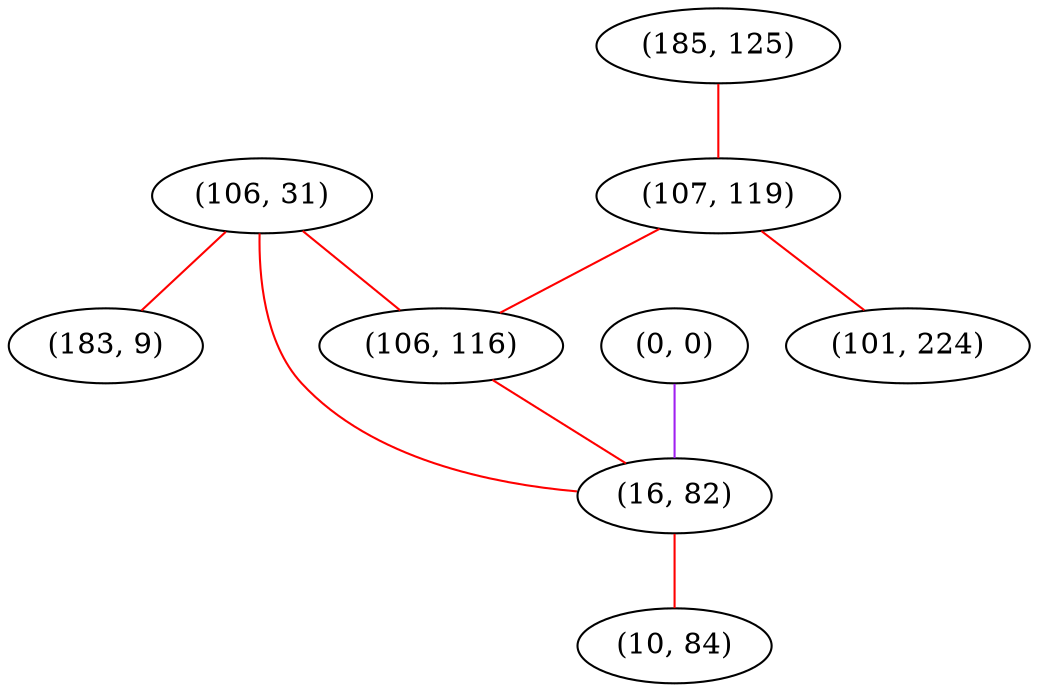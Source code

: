 graph "" {
"(106, 31)";
"(185, 125)";
"(0, 0)";
"(183, 9)";
"(107, 119)";
"(106, 116)";
"(101, 224)";
"(16, 82)";
"(10, 84)";
"(106, 31)" -- "(183, 9)"  [color=red, key=0, weight=1];
"(106, 31)" -- "(16, 82)"  [color=red, key=0, weight=1];
"(106, 31)" -- "(106, 116)"  [color=red, key=0, weight=1];
"(185, 125)" -- "(107, 119)"  [color=red, key=0, weight=1];
"(0, 0)" -- "(16, 82)"  [color=purple, key=0, weight=4];
"(107, 119)" -- "(106, 116)"  [color=red, key=0, weight=1];
"(107, 119)" -- "(101, 224)"  [color=red, key=0, weight=1];
"(106, 116)" -- "(16, 82)"  [color=red, key=0, weight=1];
"(16, 82)" -- "(10, 84)"  [color=red, key=0, weight=1];
}
